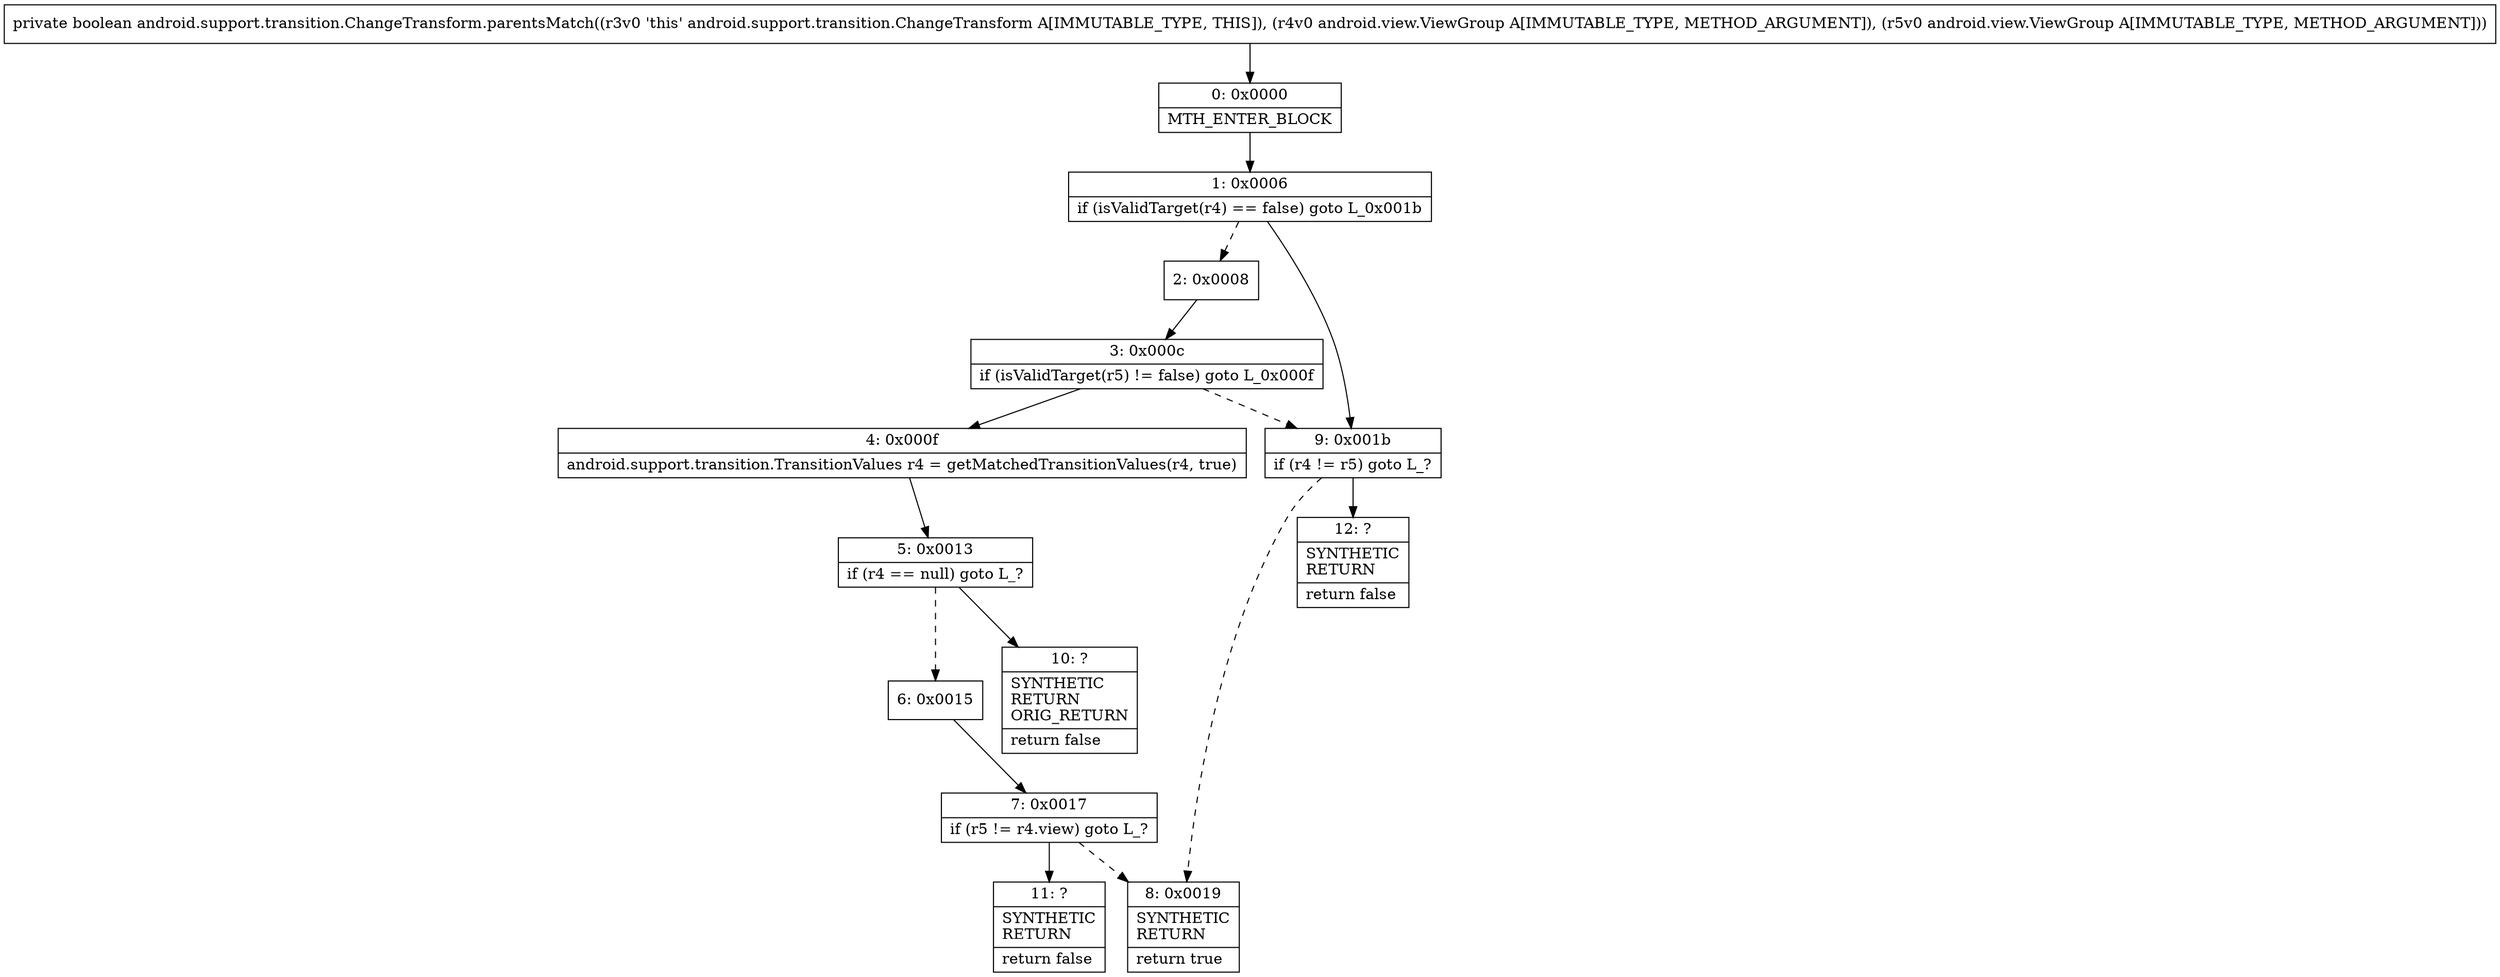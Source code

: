 digraph "CFG forandroid.support.transition.ChangeTransform.parentsMatch(Landroid\/view\/ViewGroup;Landroid\/view\/ViewGroup;)Z" {
Node_0 [shape=record,label="{0\:\ 0x0000|MTH_ENTER_BLOCK\l}"];
Node_1 [shape=record,label="{1\:\ 0x0006|if (isValidTarget(r4) == false) goto L_0x001b\l}"];
Node_2 [shape=record,label="{2\:\ 0x0008}"];
Node_3 [shape=record,label="{3\:\ 0x000c|if (isValidTarget(r5) != false) goto L_0x000f\l}"];
Node_4 [shape=record,label="{4\:\ 0x000f|android.support.transition.TransitionValues r4 = getMatchedTransitionValues(r4, true)\l}"];
Node_5 [shape=record,label="{5\:\ 0x0013|if (r4 == null) goto L_?\l}"];
Node_6 [shape=record,label="{6\:\ 0x0015}"];
Node_7 [shape=record,label="{7\:\ 0x0017|if (r5 != r4.view) goto L_?\l}"];
Node_8 [shape=record,label="{8\:\ 0x0019|SYNTHETIC\lRETURN\l|return true\l}"];
Node_9 [shape=record,label="{9\:\ 0x001b|if (r4 != r5) goto L_?\l}"];
Node_10 [shape=record,label="{10\:\ ?|SYNTHETIC\lRETURN\lORIG_RETURN\l|return false\l}"];
Node_11 [shape=record,label="{11\:\ ?|SYNTHETIC\lRETURN\l|return false\l}"];
Node_12 [shape=record,label="{12\:\ ?|SYNTHETIC\lRETURN\l|return false\l}"];
MethodNode[shape=record,label="{private boolean android.support.transition.ChangeTransform.parentsMatch((r3v0 'this' android.support.transition.ChangeTransform A[IMMUTABLE_TYPE, THIS]), (r4v0 android.view.ViewGroup A[IMMUTABLE_TYPE, METHOD_ARGUMENT]), (r5v0 android.view.ViewGroup A[IMMUTABLE_TYPE, METHOD_ARGUMENT])) }"];
MethodNode -> Node_0;
Node_0 -> Node_1;
Node_1 -> Node_2[style=dashed];
Node_1 -> Node_9;
Node_2 -> Node_3;
Node_3 -> Node_4;
Node_3 -> Node_9[style=dashed];
Node_4 -> Node_5;
Node_5 -> Node_6[style=dashed];
Node_5 -> Node_10;
Node_6 -> Node_7;
Node_7 -> Node_8[style=dashed];
Node_7 -> Node_11;
Node_9 -> Node_8[style=dashed];
Node_9 -> Node_12;
}

